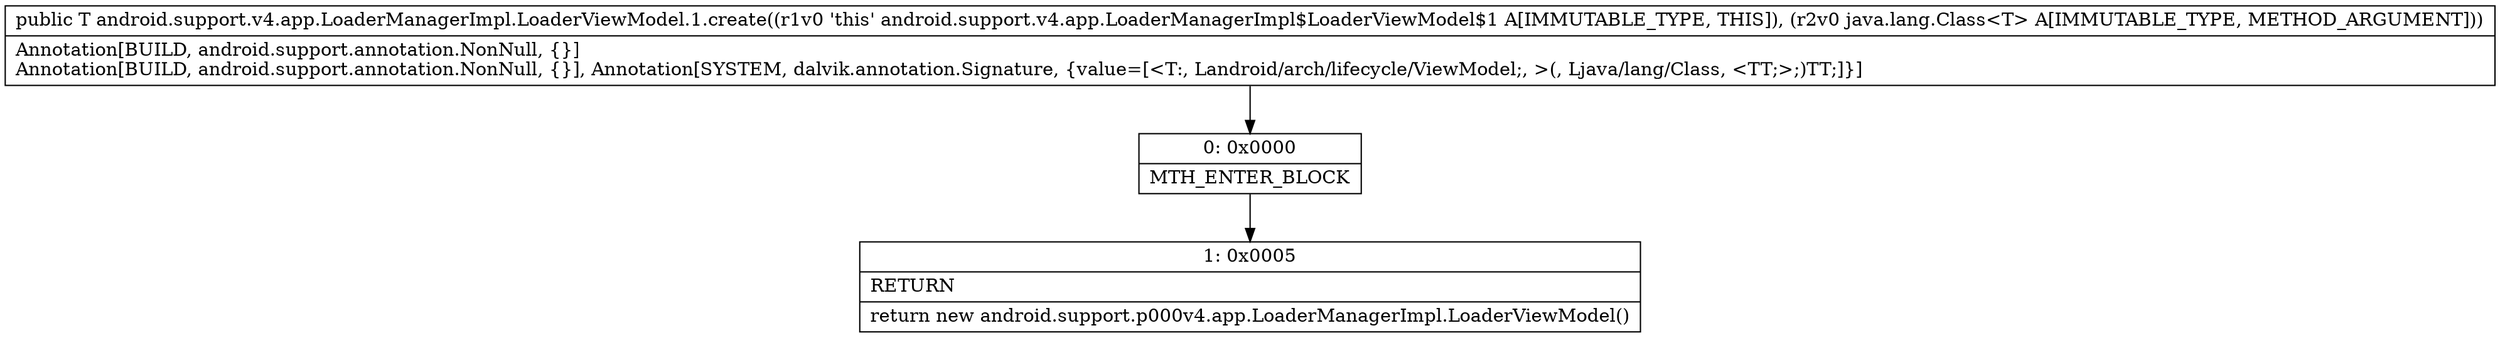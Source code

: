 digraph "CFG forandroid.support.v4.app.LoaderManagerImpl.LoaderViewModel.1.create(Ljava\/lang\/Class;)Landroid\/arch\/lifecycle\/ViewModel;" {
Node_0 [shape=record,label="{0\:\ 0x0000|MTH_ENTER_BLOCK\l}"];
Node_1 [shape=record,label="{1\:\ 0x0005|RETURN\l|return new android.support.p000v4.app.LoaderManagerImpl.LoaderViewModel()\l}"];
MethodNode[shape=record,label="{public T android.support.v4.app.LoaderManagerImpl.LoaderViewModel.1.create((r1v0 'this' android.support.v4.app.LoaderManagerImpl$LoaderViewModel$1 A[IMMUTABLE_TYPE, THIS]), (r2v0 java.lang.Class\<T\> A[IMMUTABLE_TYPE, METHOD_ARGUMENT]))  | Annotation[BUILD, android.support.annotation.NonNull, \{\}]\lAnnotation[BUILD, android.support.annotation.NonNull, \{\}], Annotation[SYSTEM, dalvik.annotation.Signature, \{value=[\<T:, Landroid\/arch\/lifecycle\/ViewModel;, \>(, Ljava\/lang\/Class, \<TT;\>;)TT;]\}]\l}"];
MethodNode -> Node_0;
Node_0 -> Node_1;
}


